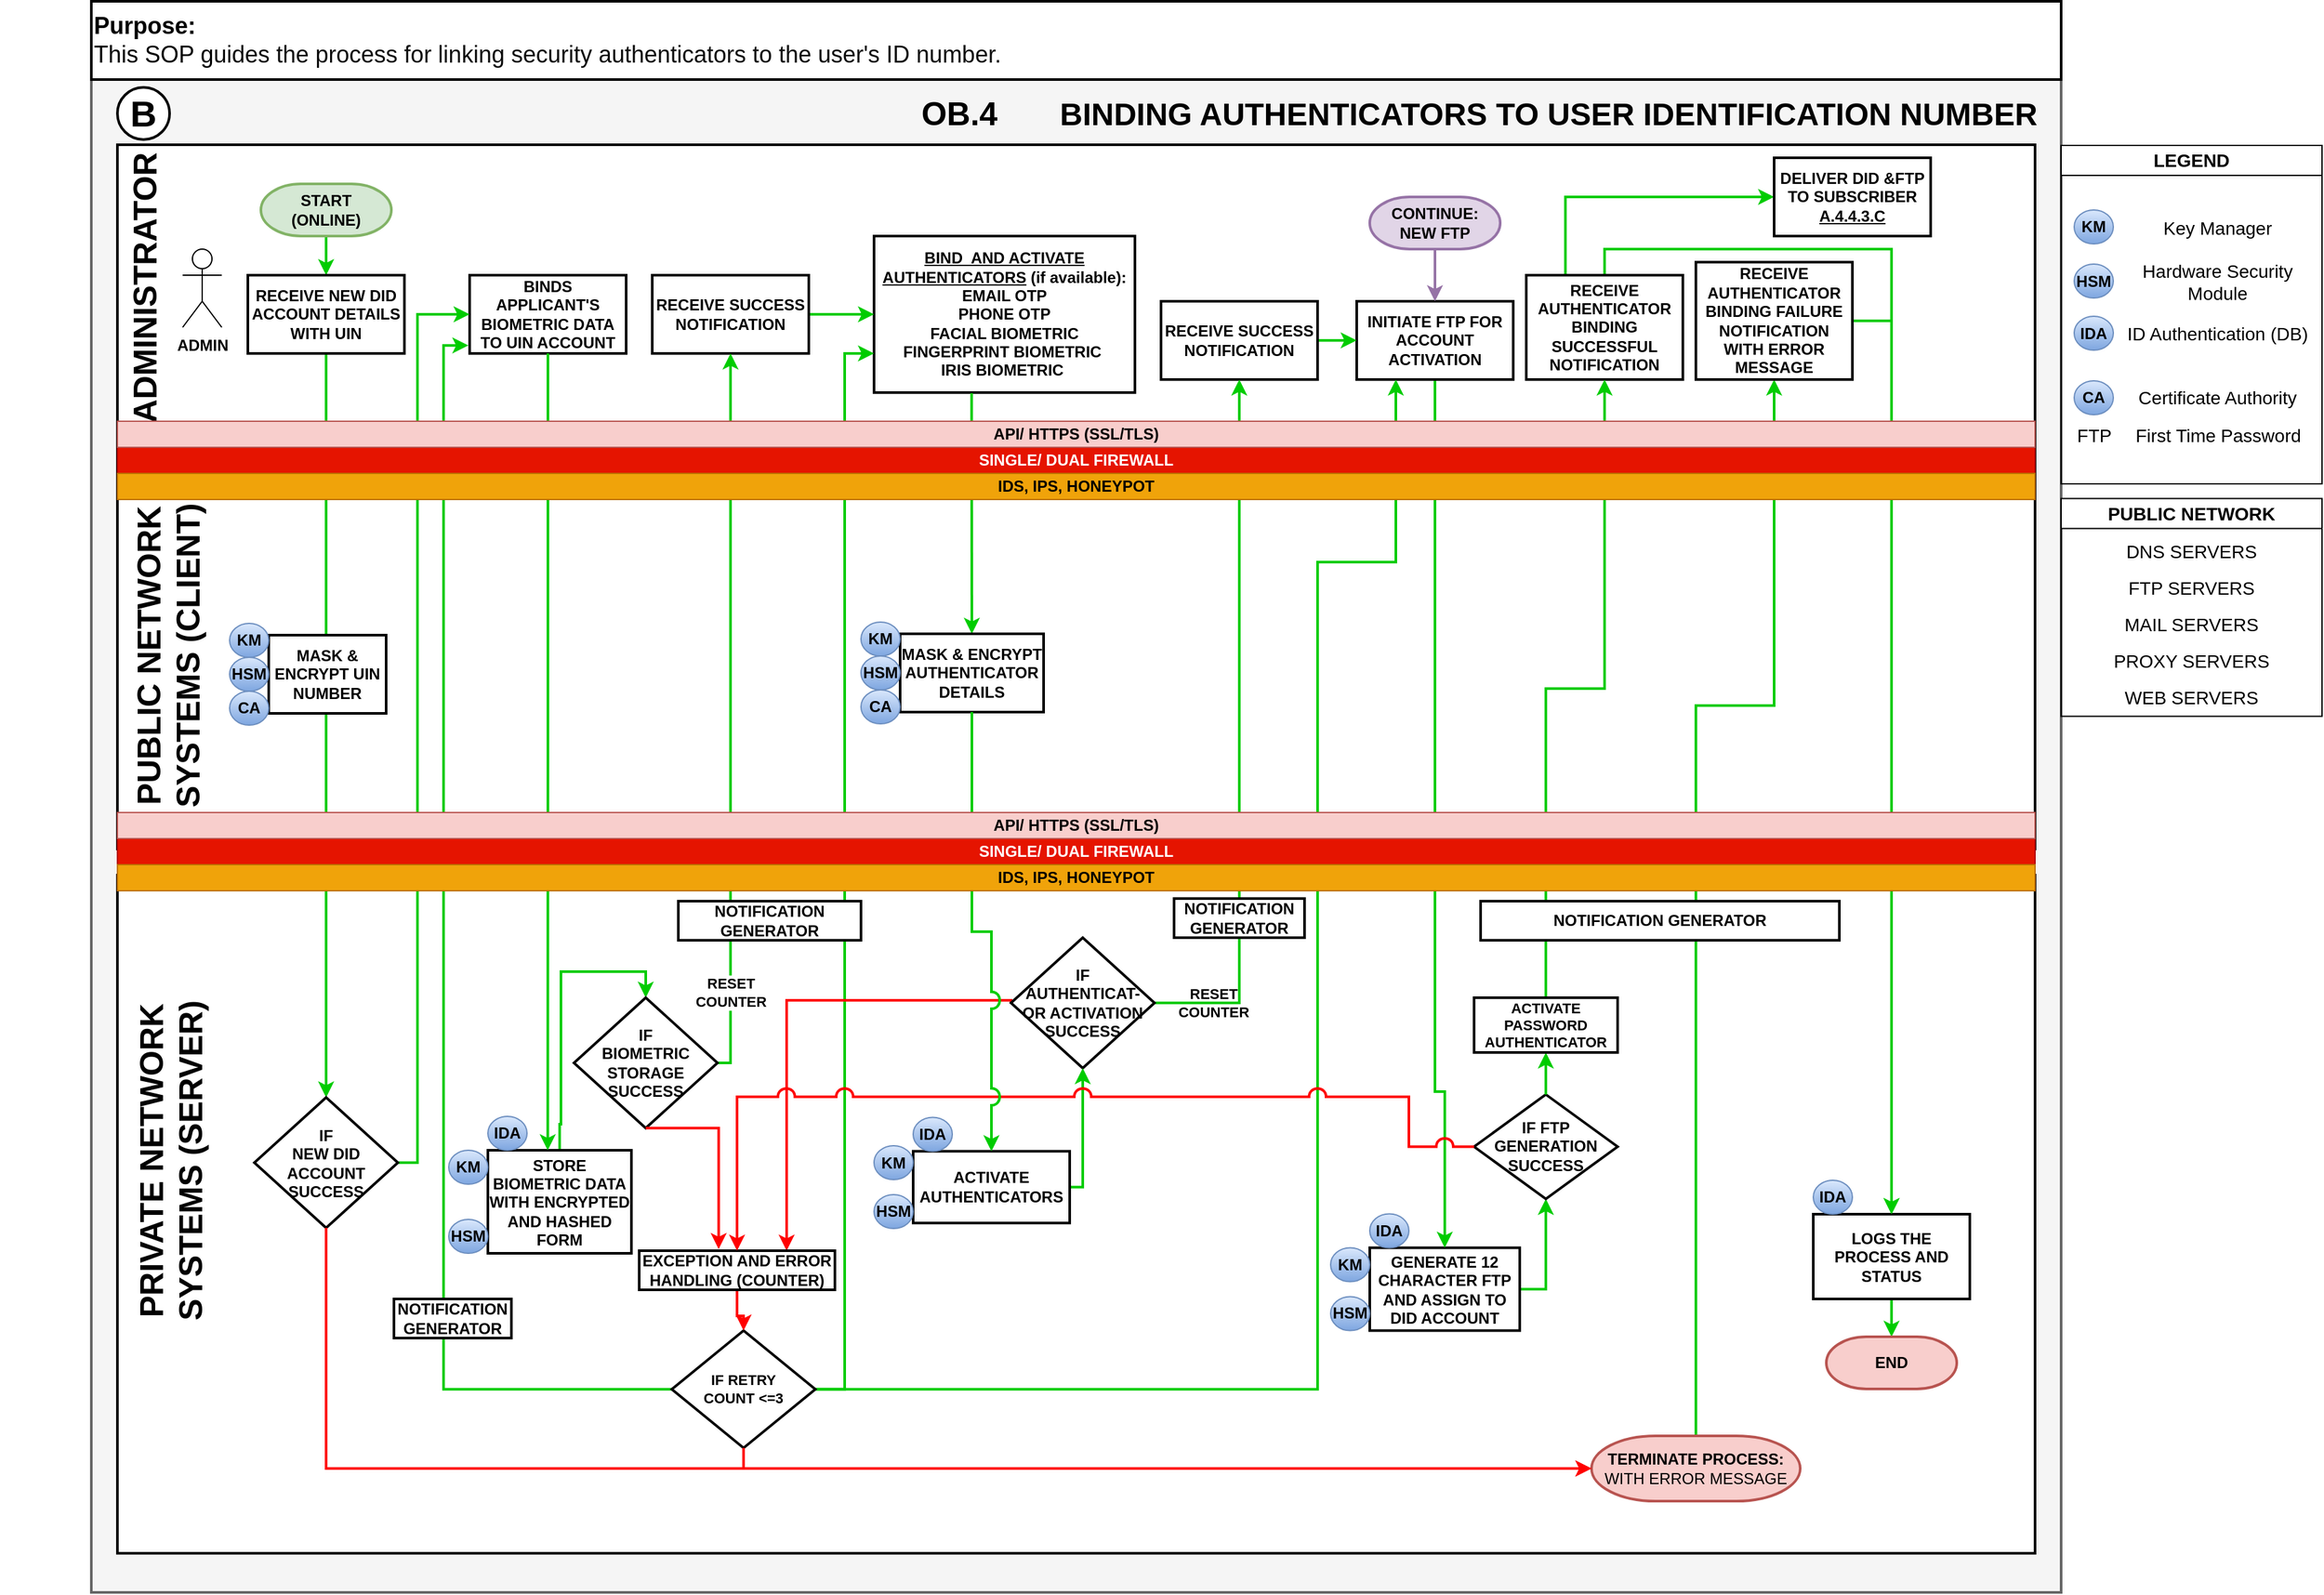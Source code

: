 <mxfile version="20.7.4" type="device"><diagram id="yGO84AHXiMmJU-n3DTE5" name="Page-1"><mxGraphModel dx="2908" dy="743" grid="1" gridSize="10" guides="1" tooltips="1" connect="1" arrows="1" fold="1" page="1" pageScale="1" pageWidth="1920" pageHeight="1200" math="0" shadow="0"><root><mxCell id="0"/><mxCell id="1" parent="0"/><mxCell id="Kf_YRrDilV6ttc-d_YSE-41" value="" style="rounded=0;whiteSpace=wrap;html=1;fontSize=25;fillColor=#f5f5f5;fontColor=#333333;strokeColor=#666666;direction=east;strokeWidth=2;fontStyle=1" parent="1" vertex="1"><mxGeometry x="-20" y="200" width="1510" height="1160" as="geometry"/></mxCell><mxCell id="xoDKw12d2GY5_LusbBHc-96" value="" style="rounded=0;whiteSpace=wrap;html=1;strokeWidth=2;" parent="1" vertex="1"><mxGeometry y="810" width="1470" height="520" as="geometry"/></mxCell><mxCell id="Swg_YJYFdBgF-qHtunFX-1" value="" style="rounded=0;whiteSpace=wrap;html=1;strokeWidth=2;" parent="1" vertex="1"><mxGeometry y="490" width="1470" height="300" as="geometry"/></mxCell><mxCell id="Kf_YRrDilV6ttc-d_YSE-37" value="" style="rounded=0;whiteSpace=wrap;html=1;strokeWidth=2;" parent="1" vertex="1"><mxGeometry y="250" width="1470" height="240" as="geometry"/></mxCell><mxCell id="Kf_YRrDilV6ttc-d_YSE-16" style="edgeStyle=orthogonalEdgeStyle;rounded=0;orthogonalLoop=1;jettySize=auto;html=1;exitX=0.5;exitY=1;exitDx=0;exitDy=0;strokeColor=#00CC00;strokeWidth=2;" parent="1" edge="1"><mxGeometry relative="1" as="geometry"><mxPoint x="550" y="320" as="sourcePoint"/></mxGeometry></mxCell><mxCell id="Kf_YRrDilV6ttc-d_YSE-4" value="&lt;u&gt;BIND&amp;nbsp; AND ACTIVATE AUTHENTICATORS&lt;/u&gt; (if available):&lt;br&gt;EMAIL OTP&lt;br&gt;PHONE OTP &lt;br&gt;FACIAL BIOMETRIC&lt;br&gt;FINGERPRINT BIOMETRIC&amp;nbsp;&lt;br&gt;IRIS BIOMETRIC&amp;nbsp;" style="rounded=0;whiteSpace=wrap;html=1;strokeWidth=2;fontStyle=1;" parent="1" vertex="1"><mxGeometry x="580" y="320" width="200" height="120" as="geometry"/></mxCell><mxCell id="2r5gDhqxMOKeZQpRikeO-4" style="edgeStyle=orthogonalEdgeStyle;rounded=0;orthogonalLoop=1;jettySize=auto;html=1;exitX=0.5;exitY=0;exitDx=0;exitDy=0;entryX=0.5;entryY=0;entryDx=0;entryDy=0;strokeColor=#00CC00;fillColor=default;fontStyle=1;strokeWidth=2;startArrow=none;startFill=0;" parent="1" source="Kf_YRrDilV6ttc-d_YSE-6" target="xoDKw12d2GY5_LusbBHc-117" edge="1"><mxGeometry relative="1" as="geometry"><Array as="points"><mxPoint x="339" y="1001"/><mxPoint x="340" y="884"/><mxPoint x="405" y="884"/></Array></mxGeometry></mxCell><mxCell id="Kf_YRrDilV6ttc-d_YSE-6" value="STORE BIOMETRIC DATA WITH ENCRYPTED AND HASHED FORM" style="rounded=0;whiteSpace=wrap;html=1;strokeWidth=2;fontStyle=1;shape=label;boundedLbl=1;backgroundOutline=1;size=15;" parent="1" vertex="1"><mxGeometry x="284" y="1021" width="110" height="79" as="geometry"/></mxCell><mxCell id="xoDKw12d2GY5_LusbBHc-179" style="edgeStyle=orthogonalEdgeStyle;rounded=0;orthogonalLoop=1;jettySize=auto;html=1;exitX=1;exitY=0.5;exitDx=0;exitDy=0;entryX=0.5;entryY=1;entryDx=0;entryDy=0;strokeColor=#00CC00;strokeWidth=2;fillColor=default;fontStyle=1;" parent="1" source="Kf_YRrDilV6ttc-d_YSE-9" target="xoDKw12d2GY5_LusbBHc-178" edge="1"><mxGeometry relative="1" as="geometry"/></mxCell><mxCell id="Kf_YRrDilV6ttc-d_YSE-9" value="GENERATE 12 CHARACTER FTP AND ASSIGN TO DID ACCOUNT" style="rounded=0;whiteSpace=wrap;html=1;strokeWidth=2;fontStyle=1;shape=label;boundedLbl=1;backgroundOutline=1;size=15;" parent="1" vertex="1"><mxGeometry x="960" y="1095.75" width="115" height="63.5" as="geometry"/></mxCell><mxCell id="Kf_YRrDilV6ttc-d_YSE-28" style="edgeStyle=orthogonalEdgeStyle;rounded=0;orthogonalLoop=1;jettySize=auto;html=1;exitX=0.5;exitY=1;exitDx=0;exitDy=0;entryX=0.5;entryY=0;entryDx=0;entryDy=0;strokeColor=#00CC00;strokeWidth=2;fontSize=11;fillColor=default;fontStyle=1;" parent="1" source="Kf_YRrDilV6ttc-d_YSE-11" target="Kf_YRrDilV6ttc-d_YSE-9" edge="1"><mxGeometry relative="1" as="geometry"><Array as="points"><mxPoint x="1010" y="976"/><mxPoint x="1017" y="976"/></Array></mxGeometry></mxCell><mxCell id="Kf_YRrDilV6ttc-d_YSE-11" value="INITIATE FTP FOR ACCOUNT ACTIVATION" style="rounded=0;whiteSpace=wrap;html=1;strokeWidth=2;fontStyle=1;" parent="1" vertex="1"><mxGeometry x="950" y="370" width="120" height="60" as="geometry"/></mxCell><mxCell id="Kf_YRrDilV6ttc-d_YSE-13" value="BINDS APPLICANT'S BIOMETRIC DATA TO UIN ACCOUNT" style="rounded=0;whiteSpace=wrap;html=1;strokeWidth=2;fontStyle=1;" parent="1" vertex="1"><mxGeometry x="270" y="350" width="120" height="60" as="geometry"/></mxCell><mxCell id="Kf_YRrDilV6ttc-d_YSE-17" style="edgeStyle=orthogonalEdgeStyle;rounded=0;orthogonalLoop=1;jettySize=auto;html=1;exitX=1;exitY=0.5;exitDx=0;exitDy=0;entryX=0;entryY=0.5;entryDx=0;entryDy=0;strokeColor=#00CC00;strokeWidth=2;" parent="1" edge="1"><mxGeometry relative="1" as="geometry"><mxPoint x="630" y="565" as="sourcePoint"/></mxGeometry></mxCell><mxCell id="Kf_YRrDilV6ttc-d_YSE-20" style="edgeStyle=orthogonalEdgeStyle;rounded=0;orthogonalLoop=1;jettySize=auto;html=1;exitX=1;exitY=0.5;exitDx=0;exitDy=0;strokeColor=#00CC00;strokeWidth=2;fontSize=11;fillColor=default;fontStyle=1;" parent="1" source="Kf_YRrDilV6ttc-d_YSE-19" target="Kf_YRrDilV6ttc-d_YSE-4" edge="1"><mxGeometry relative="1" as="geometry"/></mxCell><mxCell id="Kf_YRrDilV6ttc-d_YSE-19" value="RECEIVE SUCCESS NOTIFICATION" style="rounded=0;whiteSpace=wrap;html=1;strokeWidth=2;fontStyle=1;" parent="1" vertex="1"><mxGeometry x="410" y="350" width="120" height="60" as="geometry"/></mxCell><mxCell id="xoDKw12d2GY5_LusbBHc-154" style="edgeStyle=orthogonalEdgeStyle;rounded=0;orthogonalLoop=1;jettySize=auto;html=1;exitX=1;exitY=0.5;exitDx=0;exitDy=0;entryX=0;entryY=0.5;entryDx=0;entryDy=0;strokeColor=#00CC00;fillColor=default;fontStyle=1;strokeWidth=2;" parent="1" source="Kf_YRrDilV6ttc-d_YSE-22" target="Kf_YRrDilV6ttc-d_YSE-11" edge="1"><mxGeometry relative="1" as="geometry"/></mxCell><mxCell id="Kf_YRrDilV6ttc-d_YSE-22" value="RECEIVE SUCCESS NOTIFICATION" style="rounded=0;whiteSpace=wrap;html=1;strokeWidth=2;fontStyle=1;" parent="1" vertex="1"><mxGeometry x="800" y="370" width="120" height="60" as="geometry"/></mxCell><mxCell id="xoDKw12d2GY5_LusbBHc-188" style="edgeStyle=orthogonalEdgeStyle;rounded=0;orthogonalLoop=1;jettySize=auto;html=1;exitX=0.5;exitY=0;exitDx=0;exitDy=0;strokeColor=#00CC00;fillColor=default;fontStyle=1;strokeWidth=2;" parent="1" source="Kf_YRrDilV6ttc-d_YSE-26" target="xoDKw12d2GY5_LusbBHc-98" edge="1"><mxGeometry relative="1" as="geometry"/></mxCell><mxCell id="vaJnDw_TiDRhkqowAnlh-2" style="edgeStyle=orthogonalEdgeStyle;rounded=0;orthogonalLoop=1;jettySize=auto;html=1;exitX=0.25;exitY=0;exitDx=0;exitDy=0;entryX=0;entryY=0.5;entryDx=0;entryDy=0;strokeColor=#00CC00;fillColor=default;fontStyle=1;strokeWidth=2;" parent="1" source="Kf_YRrDilV6ttc-d_YSE-26" target="vaJnDw_TiDRhkqowAnlh-1" edge="1"><mxGeometry relative="1" as="geometry"/></mxCell><mxCell id="Kf_YRrDilV6ttc-d_YSE-26" value="RECEIVE AUTHENTICATOR BINDING SUCCESSFUL NOTIFICATION" style="rounded=0;whiteSpace=wrap;html=1;strokeWidth=2;fontStyle=1;" parent="1" vertex="1"><mxGeometry x="1080" y="350" width="120" height="80" as="geometry"/></mxCell><mxCell id="Kf_YRrDilV6ttc-d_YSE-32" value="&lt;font style=&quot;font-size: 24px;&quot;&gt;BINDING AUTHENTICATORS TO USER IDENTIFICATION NUMBER&amp;nbsp;&lt;/font&gt;" style="text;html=1;align=center;verticalAlign=middle;resizable=0;points=[];autosize=1;strokeColor=none;fillColor=none;strokeWidth=2;fontSize=29;fontStyle=1" parent="1" vertex="1"><mxGeometry x="710" y="200" width="780" height="50" as="geometry"/></mxCell><mxCell id="Kf_YRrDilV6ttc-d_YSE-33" value="ADMINISTRATOR" style="text;html=1;align=center;verticalAlign=middle;resizable=0;points=[];autosize=1;strokeColor=none;fillColor=none;fontSize=25;fontStyle=1;strokeWidth=2;horizontal=0;" parent="1" vertex="1"><mxGeometry x="-90" y="340" width="220" height="40" as="geometry"/></mxCell><mxCell id="Kf_YRrDilV6ttc-d_YSE-39" value="OB.4" style="text;html=1;align=center;verticalAlign=middle;resizable=0;points=[];autosize=1;strokeColor=none;fillColor=none;strokeWidth=2;fontSize=25;fontStyle=1" parent="1" vertex="1"><mxGeometry x="605" y="205" width="80" height="40" as="geometry"/></mxCell><mxCell id="Kf_YRrDilV6ttc-d_YSE-43" value="B" style="ellipse;whiteSpace=wrap;html=1;aspect=fixed;fontSize=28;fontColor=default;strokeWidth=2;fontStyle=1" parent="1" vertex="1"><mxGeometry y="206" width="40" height="40" as="geometry"/></mxCell><mxCell id="Swg_YJYFdBgF-qHtunFX-5" style="edgeStyle=orthogonalEdgeStyle;rounded=0;orthogonalLoop=1;jettySize=auto;html=1;exitX=0.5;exitY=1;exitDx=0;exitDy=0;exitPerimeter=0;entryX=0.5;entryY=0;entryDx=0;entryDy=0;strokeColor=#00CC00;fillColor=default;fontStyle=1;strokeWidth=2;" parent="1" source="Swg_YJYFdBgF-qHtunFX-3" target="Swg_YJYFdBgF-qHtunFX-4" edge="1"><mxGeometry relative="1" as="geometry"/></mxCell><mxCell id="Swg_YJYFdBgF-qHtunFX-3" value="&lt;b&gt;START&lt;br&gt;(ONLINE)&lt;br&gt;&lt;/b&gt;" style="strokeWidth=2;html=1;shape=mxgraph.flowchart.terminator;whiteSpace=wrap;fillColor=#d5e8d4;strokeColor=#82b366;" parent="1" vertex="1"><mxGeometry x="110" y="280" width="100" height="40" as="geometry"/></mxCell><mxCell id="xoDKw12d2GY5_LusbBHc-102" style="edgeStyle=orthogonalEdgeStyle;rounded=0;orthogonalLoop=1;jettySize=auto;html=1;exitX=0.5;exitY=1;exitDx=0;exitDy=0;strokeColor=#00CC00;fillColor=default;fontStyle=1;strokeWidth=2;" parent="1" source="Swg_YJYFdBgF-qHtunFX-4" target="xoDKw12d2GY5_LusbBHc-101" edge="1"><mxGeometry relative="1" as="geometry"/></mxCell><mxCell id="Swg_YJYFdBgF-qHtunFX-4" value="RECEIVE NEW DID ACCOUNT DETAILS WITH UIN" style="rounded=0;whiteSpace=wrap;html=1;fontStyle=1;strokeWidth=2;" parent="1" vertex="1"><mxGeometry x="100" y="350" width="120" height="60" as="geometry"/></mxCell><mxCell id="xoDKw12d2GY5_LusbBHc-37" value="ADMIN" style="shape=umlActor;verticalLabelPosition=bottom;verticalAlign=top;html=1;outlineConnect=0;fontStyle=1" parent="1" vertex="1"><mxGeometry x="50" y="330" width="30" height="60" as="geometry"/></mxCell><mxCell id="xoDKw12d2GY5_LusbBHc-24" value="PUBLIC NETWORK&lt;br style=&quot;border-color: var(--border-color);&quot;&gt;SYSTEMS (CLIENT)" style="text;html=1;align=center;verticalAlign=middle;resizable=0;points=[];autosize=1;strokeColor=none;fillColor=none;fontStyle=1;fontSize=25;strokeWidth=2;horizontal=0;" parent="1" vertex="1"><mxGeometry x="2.5" y="547.5" width="70" height="190" as="geometry"/></mxCell><mxCell id="xoDKw12d2GY5_LusbBHc-25" value="PRIVATE NETWORK&lt;br&gt;SYSTEMS (SERVER)" style="text;html=1;align=center;verticalAlign=middle;resizable=0;points=[];autosize=1;strokeColor=none;fillColor=none;fontStyle=1;fontSize=25;strokeWidth=2;horizontal=0;" parent="1" vertex="1"><mxGeometry y="899.25" width="80" height="260" as="geometry"/></mxCell><mxCell id="xoDKw12d2GY5_LusbBHc-97" value="" style="edgeStyle=orthogonalEdgeStyle;rounded=0;orthogonalLoop=1;jettySize=auto;html=1;strokeColor=#00CC00;fontStyle=1;strokeWidth=2;" parent="1" source="xoDKw12d2GY5_LusbBHc-98" target="xoDKw12d2GY5_LusbBHc-99" edge="1"><mxGeometry relative="1" as="geometry"/></mxCell><mxCell id="xoDKw12d2GY5_LusbBHc-98" value="LOGS THE PROCESS AND STATUS" style="rounded=0;whiteSpace=wrap;html=1;fontStyle=1;strokeWidth=2;shape=label;boundedLbl=1;backgroundOutline=1;size=15;" parent="1" vertex="1"><mxGeometry x="1300" y="1070" width="120" height="65" as="geometry"/></mxCell><mxCell id="xoDKw12d2GY5_LusbBHc-99" value="&lt;b&gt;END&lt;/b&gt;" style="strokeWidth=2;html=1;shape=mxgraph.flowchart.terminator;whiteSpace=wrap;fillColor=#f8cecc;strokeColor=#b85450;" parent="1" vertex="1"><mxGeometry x="1310" y="1164" width="100" height="40" as="geometry"/></mxCell><mxCell id="xoDKw12d2GY5_LusbBHc-100" value="IDA" style="ellipse;whiteSpace=wrap;html=1;fillColor=#dae8fc;strokeColor=#6c8ebf;gradientColor=#7ea6e0;fontStyle=1" parent="1" vertex="1"><mxGeometry x="1300" y="1044" width="30" height="26" as="geometry"/></mxCell><mxCell id="xoDKw12d2GY5_LusbBHc-115" style="edgeStyle=orthogonalEdgeStyle;rounded=0;orthogonalLoop=1;jettySize=auto;html=1;exitX=1;exitY=0.5;exitDx=0;exitDy=0;entryX=0;entryY=0.5;entryDx=0;entryDy=0;fontSize=11;verticalAlign=middle;strokeColor=#00CC00;fillColor=default;fontStyle=1;strokeWidth=2;" parent="1" source="xoDKw12d2GY5_LusbBHc-101" target="Kf_YRrDilV6ttc-d_YSE-13" edge="1"><mxGeometry relative="1" as="geometry"><Array as="points"><mxPoint x="230" y="1031"/><mxPoint x="230" y="380"/></Array></mxGeometry></mxCell><mxCell id="xoDKw12d2GY5_LusbBHc-101" value="IF &lt;br&gt;NEW DID ACCOUNT SUCCESS" style="rounded=0;whiteSpace=wrap;html=1;fontStyle=1;strokeWidth=2;shape=rhombus;perimeter=rhombusPerimeter;" parent="1" vertex="1"><mxGeometry x="105" y="980.5" width="110" height="100" as="geometry"/></mxCell><mxCell id="xoDKw12d2GY5_LusbBHc-186" style="edgeStyle=orthogonalEdgeStyle;rounded=0;orthogonalLoop=1;jettySize=auto;html=1;exitX=0.5;exitY=0;exitDx=0;exitDy=0;exitPerimeter=0;strokeColor=#00CC00;fillColor=default;fontStyle=1;strokeWidth=2;" parent="1" source="xoDKw12d2GY5_LusbBHc-103" target="xoDKw12d2GY5_LusbBHc-185" edge="1"><mxGeometry relative="1" as="geometry"><Array as="points"><mxPoint x="1210" y="680"/><mxPoint x="1270" y="680"/></Array></mxGeometry></mxCell><mxCell id="xoDKw12d2GY5_LusbBHc-103" value="&lt;span style=&quot;border-color: var(--border-color);&quot;&gt;&lt;b&gt;TERMINATE PROCESS:&lt;/b&gt;&lt;br&gt;WITH ERROR MESSAGE&lt;br&gt;&lt;/span&gt;" style="strokeWidth=2;html=1;shape=mxgraph.flowchart.terminator;whiteSpace=wrap;fillColor=#f8cecc;strokeColor=#b85450;" parent="1" vertex="1"><mxGeometry x="1130" y="1240" width="160" height="50" as="geometry"/></mxCell><mxCell id="xoDKw12d2GY5_LusbBHc-104" style="edgeStyle=orthogonalEdgeStyle;rounded=0;orthogonalLoop=1;jettySize=auto;html=1;exitX=0.5;exitY=1;exitDx=0;exitDy=0;entryX=0;entryY=0.5;entryDx=0;entryDy=0;entryPerimeter=0;strokeColor=#FF0000;fillColor=default;fontStyle=1;strokeWidth=2;fontSize=13;verticalAlign=bottom;" parent="1" source="xoDKw12d2GY5_LusbBHc-101" target="xoDKw12d2GY5_LusbBHc-103" edge="1"><mxGeometry relative="1" as="geometry"/></mxCell><mxCell id="xoDKw12d2GY5_LusbBHc-116" value="" style="edgeStyle=orthogonalEdgeStyle;rounded=0;orthogonalLoop=1;jettySize=auto;html=1;exitX=0.5;exitY=1;exitDx=0;exitDy=0;entryX=0.417;entryY=0;entryDx=0;entryDy=0;strokeColor=#00CC00;fillColor=default;fontStyle=1;strokeWidth=2;startArrow=none;startFill=0;entryPerimeter=0;" parent="1" source="Kf_YRrDilV6ttc-d_YSE-13" target="Kf_YRrDilV6ttc-d_YSE-6" edge="1"><mxGeometry x="0.735" relative="1" as="geometry"><mxPoint as="offset"/></mxGeometry></mxCell><mxCell id="xoDKw12d2GY5_LusbBHc-119" value="RESET&lt;br&gt;COUNTER" style="edgeStyle=orthogonalEdgeStyle;rounded=0;orthogonalLoop=1;jettySize=auto;html=1;exitX=1;exitY=0.5;exitDx=0;exitDy=0;entryX=0.5;entryY=1;entryDx=0;entryDy=0;strokeColor=#00CC00;fillColor=default;fontStyle=1;strokeWidth=2;" parent="1" source="xoDKw12d2GY5_LusbBHc-117" target="Kf_YRrDilV6ttc-d_YSE-19" edge="1"><mxGeometry x="-0.769" relative="1" as="geometry"><Array as="points"><mxPoint x="470" y="954"/></Array><mxPoint as="offset"/></mxGeometry></mxCell><mxCell id="xoDKw12d2GY5_LusbBHc-117" value="IF&lt;br&gt;BIOMETRIC STORAGE SUCCESS" style="rounded=0;whiteSpace=wrap;html=1;fontStyle=1;strokeWidth=2;shape=rhombus;perimeter=rhombusPerimeter;" parent="1" vertex="1"><mxGeometry x="350" y="904" width="110" height="100" as="geometry"/></mxCell><mxCell id="xoDKw12d2GY5_LusbBHc-121" style="edgeStyle=orthogonalEdgeStyle;rounded=0;orthogonalLoop=1;jettySize=auto;html=1;exitX=0.5;exitY=1;exitDx=0;exitDy=0;fontSize=13;verticalAlign=bottom;strokeColor=#FF0000;strokeWidth=2;fontStyle=1;entryX=0.406;entryY=-0.042;entryDx=0;entryDy=0;entryPerimeter=0;" parent="1" source="xoDKw12d2GY5_LusbBHc-117" target="xoDKw12d2GY5_LusbBHc-123" edge="1"><mxGeometry relative="1" as="geometry"><mxPoint x="480" y="1080.75" as="sourcePoint"/><Array as="points"><mxPoint x="461" y="1004"/></Array></mxGeometry></mxCell><mxCell id="xoDKw12d2GY5_LusbBHc-124" style="edgeStyle=orthogonalEdgeStyle;rounded=0;orthogonalLoop=1;jettySize=auto;html=1;exitX=0;exitY=0.5;exitDx=0;exitDy=0;entryX=-0.008;entryY=0.898;entryDx=0;entryDy=0;strokeColor=#00CC00;fillColor=default;fontStyle=1;strokeWidth=2;entryPerimeter=0;" parent="1" source="xoDKw12d2GY5_LusbBHc-122" target="Kf_YRrDilV6ttc-d_YSE-13" edge="1"><mxGeometry relative="1" as="geometry"/></mxCell><mxCell id="xoDKw12d2GY5_LusbBHc-134" style="edgeStyle=orthogonalEdgeStyle;rounded=0;orthogonalLoop=1;jettySize=auto;html=1;exitX=1;exitY=0.5;exitDx=0;exitDy=0;entryX=0;entryY=0.75;entryDx=0;entryDy=0;strokeColor=#00CC00;fillColor=default;fontStyle=1;strokeWidth=2;" parent="1" source="xoDKw12d2GY5_LusbBHc-122" target="Kf_YRrDilV6ttc-d_YSE-4" edge="1"><mxGeometry relative="1" as="geometry"/></mxCell><mxCell id="xoDKw12d2GY5_LusbBHc-183" style="edgeStyle=orthogonalEdgeStyle;rounded=0;orthogonalLoop=1;jettySize=auto;html=1;exitX=1;exitY=0.5;exitDx=0;exitDy=0;entryX=0.25;entryY=1;entryDx=0;entryDy=0;strokeColor=#00CC00;fillColor=default;fontStyle=1;strokeWidth=2;" parent="1" source="xoDKw12d2GY5_LusbBHc-122" target="Kf_YRrDilV6ttc-d_YSE-11" edge="1"><mxGeometry relative="1" as="geometry"><Array as="points"><mxPoint x="920" y="1204"/><mxPoint x="920" y="570"/><mxPoint x="980" y="570"/></Array></mxGeometry></mxCell><mxCell id="xoDKw12d2GY5_LusbBHc-122" value="IF RETRY &lt;br&gt;COUNT &amp;lt;=3" style="rhombus;whiteSpace=wrap;html=1;fontStyle=1;strokeWidth=2;fontSize=11;" parent="1" vertex="1"><mxGeometry x="425" y="1159.25" width="110" height="90" as="geometry"/></mxCell><mxCell id="xoDKw12d2GY5_LusbBHc-125" style="edgeStyle=orthogonalEdgeStyle;rounded=0;orthogonalLoop=1;jettySize=auto;html=1;exitX=0.5;exitY=1;exitDx=0;exitDy=0;entryX=0;entryY=0.5;entryDx=0;entryDy=0;entryPerimeter=0;strokeColor=#FF0000;fillColor=default;fontStyle=1;strokeWidth=2;fontSize=13;verticalAlign=bottom;" parent="1" source="xoDKw12d2GY5_LusbBHc-122" target="xoDKw12d2GY5_LusbBHc-103" edge="1"><mxGeometry relative="1" as="geometry"><Array as="points"><mxPoint x="480" y="1265"/></Array></mxGeometry></mxCell><mxCell id="xoDKw12d2GY5_LusbBHc-131" value="RESET &lt;br&gt;COUNTER" style="edgeStyle=orthogonalEdgeStyle;rounded=0;orthogonalLoop=1;jettySize=auto;html=1;exitX=1;exitY=0.5;exitDx=0;exitDy=0;entryX=0.5;entryY=1;entryDx=0;entryDy=0;strokeColor=#00CC00;fillColor=default;fontStyle=1;strokeWidth=2;labelBackgroundColor=none;" parent="1" source="xoDKw12d2GY5_LusbBHc-128" target="Kf_YRrDilV6ttc-d_YSE-22" edge="1"><mxGeometry x="-0.837" relative="1" as="geometry"><mxPoint as="offset"/></mxGeometry></mxCell><mxCell id="xoDKw12d2GY5_LusbBHc-133" style="edgeStyle=orthogonalEdgeStyle;rounded=0;orthogonalLoop=1;jettySize=auto;html=1;exitX=0;exitY=0.5;exitDx=0;exitDy=0;fontSize=13;verticalAlign=bottom;strokeColor=#FF0000;strokeWidth=2;fontStyle=1;entryX=0.75;entryY=0;entryDx=0;entryDy=0;" parent="1" source="xoDKw12d2GY5_LusbBHc-128" target="xoDKw12d2GY5_LusbBHc-123" edge="1"><mxGeometry relative="1" as="geometry"><Array as="points"><mxPoint x="685" y="906"/><mxPoint x="513" y="906"/><mxPoint x="513" y="1098"/></Array></mxGeometry></mxCell><mxCell id="xoDKw12d2GY5_LusbBHc-128" value="IF&lt;br&gt;AUTHENTICAT-&lt;br&gt;OR ACTIVATION SUCCESS" style="rounded=0;whiteSpace=wrap;html=1;fontStyle=1;strokeWidth=2;shape=rhombus;perimeter=rhombusPerimeter;" parent="1" vertex="1"><mxGeometry x="685" y="858" width="110" height="100" as="geometry"/></mxCell><mxCell id="xoDKw12d2GY5_LusbBHc-129" value="NOTIFICATION GENERATOR" style="rounded=0;whiteSpace=wrap;html=1;strokeWidth=2;fontStyle=1;" parent="1" vertex="1"><mxGeometry x="810" y="828" width="100" height="30" as="geometry"/></mxCell><mxCell id="xoDKw12d2GY5_LusbBHc-135" value="NOTIFICATION GENERATOR" style="rounded=0;whiteSpace=wrap;html=1;strokeWidth=2;fontStyle=1;" parent="1" vertex="1"><mxGeometry x="212" y="1135" width="90" height="30" as="geometry"/></mxCell><mxCell id="xoDKw12d2GY5_LusbBHc-136" value="IDA" style="ellipse;whiteSpace=wrap;html=1;fillColor=#dae8fc;strokeColor=#6c8ebf;gradientColor=#7ea6e0;fontStyle=1" parent="1" vertex="1"><mxGeometry x="284" y="995" width="30" height="26" as="geometry"/></mxCell><mxCell id="xoDKw12d2GY5_LusbBHc-137" value="KM" style="ellipse;whiteSpace=wrap;html=1;fillColor=#dae8fc;strokeColor=#6c8ebf;gradientColor=#7ea6e0;fontStyle=1" parent="1" vertex="1"><mxGeometry x="254" y="1021" width="30" height="26" as="geometry"/></mxCell><mxCell id="xoDKw12d2GY5_LusbBHc-138" value="HSM" style="ellipse;whiteSpace=wrap;html=1;fillColor=#dae8fc;strokeColor=#6c8ebf;gradientColor=#7ea6e0;fontStyle=1" parent="1" vertex="1"><mxGeometry x="254" y="1074" width="30" height="26" as="geometry"/></mxCell><mxCell id="xoDKw12d2GY5_LusbBHc-150" value="MASK &amp;amp; ENCRYPT UIN NUMBER" style="rounded=0;whiteSpace=wrap;html=1;fontStyle=1;strokeWidth=2;" parent="1" vertex="1"><mxGeometry x="116" y="626" width="90" height="60" as="geometry"/></mxCell><mxCell id="xoDKw12d2GY5_LusbBHc-151" value="CA" style="ellipse;whiteSpace=wrap;html=1;fillColor=#dae8fc;strokeColor=#6c8ebf;gradientColor=#7ea6e0;fontStyle=1" parent="1" vertex="1"><mxGeometry x="86" y="669" width="30" height="26" as="geometry"/></mxCell><mxCell id="xoDKw12d2GY5_LusbBHc-152" value="HSM" style="ellipse;whiteSpace=wrap;html=1;fillColor=#dae8fc;strokeColor=#6c8ebf;gradientColor=#7ea6e0;fontStyle=1" parent="1" vertex="1"><mxGeometry x="86" y="643" width="30" height="26" as="geometry"/></mxCell><mxCell id="xoDKw12d2GY5_LusbBHc-153" value="KM" style="ellipse;whiteSpace=wrap;html=1;fillColor=#dae8fc;strokeColor=#6c8ebf;gradientColor=#7ea6e0;fontStyle=1" parent="1" vertex="1"><mxGeometry x="86" y="617" width="30" height="26" as="geometry"/></mxCell><mxCell id="xoDKw12d2GY5_LusbBHc-155" value="&lt;font style=&quot;font-size: 14px;&quot;&gt;PUBLIC NETWORK&lt;/font&gt;" style="swimlane;whiteSpace=wrap;html=1;" parent="1" vertex="1"><mxGeometry x="1490" y="521.25" width="200" height="167" as="geometry"/></mxCell><mxCell id="xoDKw12d2GY5_LusbBHc-156" value="DNS SERVERS" style="text;html=1;strokeColor=none;fillColor=none;align=center;verticalAlign=middle;whiteSpace=wrap;rounded=0;fontSize=14;" parent="xoDKw12d2GY5_LusbBHc-155" vertex="1"><mxGeometry y="27" width="200" height="28" as="geometry"/></mxCell><mxCell id="xoDKw12d2GY5_LusbBHc-157" value="FTP SERVERS" style="text;html=1;strokeColor=none;fillColor=none;align=center;verticalAlign=middle;whiteSpace=wrap;rounded=0;fontSize=14;" parent="xoDKw12d2GY5_LusbBHc-155" vertex="1"><mxGeometry y="55" width="200" height="28" as="geometry"/></mxCell><mxCell id="xoDKw12d2GY5_LusbBHc-158" value="MAIL SERVERS" style="text;html=1;strokeColor=none;fillColor=none;align=center;verticalAlign=middle;whiteSpace=wrap;rounded=0;fontSize=14;" parent="xoDKw12d2GY5_LusbBHc-155" vertex="1"><mxGeometry y="83" width="200" height="28" as="geometry"/></mxCell><mxCell id="xoDKw12d2GY5_LusbBHc-159" value="PROXY SERVERS" style="text;html=1;strokeColor=none;fillColor=none;align=center;verticalAlign=middle;whiteSpace=wrap;rounded=0;fontSize=14;" parent="xoDKw12d2GY5_LusbBHc-155" vertex="1"><mxGeometry y="111" width="200" height="28" as="geometry"/></mxCell><mxCell id="xoDKw12d2GY5_LusbBHc-160" value="WEB SERVERS" style="text;html=1;strokeColor=none;fillColor=none;align=center;verticalAlign=middle;whiteSpace=wrap;rounded=0;fontSize=14;" parent="xoDKw12d2GY5_LusbBHc-155" vertex="1"><mxGeometry y="139" width="200" height="28" as="geometry"/></mxCell><mxCell id="xoDKw12d2GY5_LusbBHc-161" value="&lt;font style=&quot;font-size: 14px;&quot;&gt;LEGEND&lt;/font&gt;" style="swimlane;whiteSpace=wrap;html=1;" parent="1" vertex="1"><mxGeometry x="1490" y="250.5" width="200" height="259.5" as="geometry"/></mxCell><mxCell id="xoDKw12d2GY5_LusbBHc-162" value="KM" style="ellipse;whiteSpace=wrap;html=1;fillColor=#dae8fc;strokeColor=#6c8ebf;gradientColor=#7ea6e0;fontStyle=1" parent="xoDKw12d2GY5_LusbBHc-161" vertex="1"><mxGeometry x="10" y="49.5" width="30" height="26" as="geometry"/></mxCell><mxCell id="xoDKw12d2GY5_LusbBHc-163" value="IDA" style="ellipse;whiteSpace=wrap;html=1;fillColor=#dae8fc;strokeColor=#6c8ebf;gradientColor=#7ea6e0;fontStyle=1" parent="xoDKw12d2GY5_LusbBHc-161" vertex="1"><mxGeometry x="10" y="131" width="30" height="26" as="geometry"/></mxCell><mxCell id="xoDKw12d2GY5_LusbBHc-164" value="HSM" style="ellipse;whiteSpace=wrap;html=1;fillColor=#dae8fc;strokeColor=#6c8ebf;gradientColor=#7ea6e0;fontStyle=1" parent="xoDKw12d2GY5_LusbBHc-161" vertex="1"><mxGeometry x="10" y="91" width="30" height="26" as="geometry"/></mxCell><mxCell id="xoDKw12d2GY5_LusbBHc-166" value="Key Manager" style="text;html=1;strokeColor=none;fillColor=none;align=center;verticalAlign=middle;whiteSpace=wrap;rounded=0;fontSize=14;" parent="xoDKw12d2GY5_LusbBHc-161" vertex="1"><mxGeometry x="40" y="49.5" width="160" height="28" as="geometry"/></mxCell><mxCell id="xoDKw12d2GY5_LusbBHc-168" value="Hardware Security Module" style="text;html=1;strokeColor=none;fillColor=none;align=center;verticalAlign=middle;whiteSpace=wrap;rounded=0;fontSize=14;" parent="xoDKw12d2GY5_LusbBHc-161" vertex="1"><mxGeometry x="40" y="90" width="160" height="28" as="geometry"/></mxCell><mxCell id="xoDKw12d2GY5_LusbBHc-169" value="ID Authentication (DB)" style="text;html=1;strokeColor=none;fillColor=none;align=center;verticalAlign=middle;whiteSpace=wrap;rounded=0;fontSize=14;" parent="xoDKw12d2GY5_LusbBHc-161" vertex="1"><mxGeometry x="40" y="130" width="160" height="28" as="geometry"/></mxCell><mxCell id="xoDKw12d2GY5_LusbBHc-172" value="Certificate Authority" style="text;html=1;strokeColor=none;fillColor=none;align=center;verticalAlign=middle;whiteSpace=wrap;rounded=0;fontSize=14;" parent="xoDKw12d2GY5_LusbBHc-161" vertex="1"><mxGeometry x="40" y="179.5" width="160" height="28" as="geometry"/></mxCell><mxCell id="xoDKw12d2GY5_LusbBHc-173" value="CA" style="ellipse;whiteSpace=wrap;html=1;fillColor=#dae8fc;strokeColor=#6c8ebf;gradientColor=#7ea6e0;fontStyle=1" parent="xoDKw12d2GY5_LusbBHc-161" vertex="1"><mxGeometry x="10" y="180.5" width="30" height="26" as="geometry"/></mxCell><mxCell id="xoDKw12d2GY5_LusbBHc-175" value="FTP" style="text;html=1;align=center;verticalAlign=middle;resizable=0;points=[];autosize=1;strokeColor=none;fillColor=none;fontSize=14;rounded=0;" parent="xoDKw12d2GY5_LusbBHc-161" vertex="1"><mxGeometry y="207.5" width="50" height="30" as="geometry"/></mxCell><mxCell id="xoDKw12d2GY5_LusbBHc-176" value="First Time Password" style="text;html=1;align=center;verticalAlign=middle;resizable=0;points=[];autosize=1;strokeColor=none;fillColor=none;fontSize=14;rounded=0;" parent="xoDKw12d2GY5_LusbBHc-161" vertex="1"><mxGeometry x="45" y="207.5" width="150" height="30" as="geometry"/></mxCell><mxCell id="xoDKw12d2GY5_LusbBHc-184" style="edgeStyle=orthogonalEdgeStyle;rounded=0;orthogonalLoop=1;jettySize=auto;html=1;exitX=0.5;exitY=0;exitDx=0;exitDy=0;strokeColor=#00CC00;fillColor=default;fontStyle=1;strokeWidth=2;" parent="1" source="P4Wv9HN1X2S5RkoQ_n_p-3" target="Kf_YRrDilV6ttc-d_YSE-26" edge="1"><mxGeometry relative="1" as="geometry"/></mxCell><mxCell id="xoDKw12d2GY5_LusbBHc-178" value="IF FTP GENERATION SUCCESS" style="rounded=0;whiteSpace=wrap;html=1;fontStyle=1;strokeWidth=2;shape=rhombus;perimeter=rhombusPerimeter;" parent="1" vertex="1"><mxGeometry x="1040" y="978.25" width="110" height="80" as="geometry"/></mxCell><mxCell id="2r5gDhqxMOKeZQpRikeO-1" style="edgeStyle=orthogonalEdgeStyle;rounded=0;orthogonalLoop=1;jettySize=auto;html=1;exitX=0.5;exitY=1;exitDx=0;exitDy=0;fontSize=13;verticalAlign=bottom;strokeColor=#FF0000;strokeWidth=2;fontStyle=1;" parent="1" source="xoDKw12d2GY5_LusbBHc-123" target="xoDKw12d2GY5_LusbBHc-122" edge="1"><mxGeometry relative="1" as="geometry"/></mxCell><mxCell id="xoDKw12d2GY5_LusbBHc-123" value="EXCEPTION AND ERROR HANDLING (COUNTER)" style="rounded=0;whiteSpace=wrap;html=1;fontStyle=1;strokeWidth=2;fontSize=12;shape=label;boundedLbl=1;backgroundOutline=1;size=9.769;" parent="1" vertex="1"><mxGeometry x="400" y="1098" width="150" height="30" as="geometry"/></mxCell><mxCell id="xoDKw12d2GY5_LusbBHc-182" value="NOTIFICATION GENERATOR" style="rounded=0;whiteSpace=wrap;html=1;strokeWidth=2;fontStyle=1;" parent="1" vertex="1"><mxGeometry x="1045" y="830" width="275" height="30" as="geometry"/></mxCell><mxCell id="xoDKw12d2GY5_LusbBHc-187" style="edgeStyle=orthogonalEdgeStyle;rounded=0;orthogonalLoop=1;jettySize=auto;html=1;exitX=1;exitY=0.5;exitDx=0;exitDy=0;strokeColor=#00CC00;fillColor=default;fontStyle=1;strokeWidth=2;" parent="1" source="xoDKw12d2GY5_LusbBHc-185" target="xoDKw12d2GY5_LusbBHc-98" edge="1"><mxGeometry relative="1" as="geometry"/></mxCell><mxCell id="xoDKw12d2GY5_LusbBHc-185" value="RECEIVE AUTHENTICATOR BINDING FAILURE NOTIFICATION WITH ERROR MESSAGE" style="rounded=0;whiteSpace=wrap;html=1;strokeWidth=2;fontStyle=1;" parent="1" vertex="1"><mxGeometry x="1210" y="340" width="120" height="90" as="geometry"/></mxCell><mxCell id="vaJnDw_TiDRhkqowAnlh-1" value="DELIVER DID &amp;amp;FTP TO SUBSCRIBER&lt;br&gt;&lt;u&gt;A.4.4.3.C&lt;/u&gt;" style="rounded=0;whiteSpace=wrap;html=1;strokeWidth=2;fontStyle=1;" parent="1" vertex="1"><mxGeometry x="1270" y="260" width="120" height="60" as="geometry"/></mxCell><mxCell id="mfYhnZyzZwGuNUZJd82Z-2" style="edgeStyle=orthogonalEdgeStyle;rounded=0;orthogonalLoop=1;jettySize=auto;html=1;exitX=0.5;exitY=1;exitDx=0;exitDy=0;exitPerimeter=0;strokeColor=#9673a6;fillColor=#e1d5e7;fontStyle=1;strokeWidth=2;" parent="1" source="mfYhnZyzZwGuNUZJd82Z-1" target="Kf_YRrDilV6ttc-d_YSE-11" edge="1"><mxGeometry relative="1" as="geometry"/></mxCell><mxCell id="mfYhnZyzZwGuNUZJd82Z-1" value="&lt;b&gt;CONTINUE:&lt;br&gt;NEW FTP&lt;br&gt;&lt;/b&gt;" style="strokeWidth=2;html=1;shape=mxgraph.flowchart.terminator;whiteSpace=wrap;fillColor=#e1d5e7;strokeColor=#9673a6;" parent="1" vertex="1"><mxGeometry x="960" y="290" width="100" height="40" as="geometry"/></mxCell><mxCell id="P4Wv9HN1X2S5RkoQ_n_p-2" value="" style="edgeStyle=orthogonalEdgeStyle;rounded=0;orthogonalLoop=1;jettySize=auto;html=1;exitX=0.374;exitY=1.004;exitDx=0;exitDy=0;entryX=0.5;entryY=0;entryDx=0;entryDy=0;fontSize=11;verticalAlign=middle;strokeColor=#00CC00;fillColor=default;fontStyle=1;strokeWidth=2;startArrow=none;startFill=0;jumpStyle=arc;jumpSize=11;exitPerimeter=0;" parent="1" source="Kf_YRrDilV6ttc-d_YSE-4" target="xoDKw12d2GY5_LusbBHc-140" edge="1"><mxGeometry x="0.429" relative="1" as="geometry"><mxPoint as="offset"/><mxPoint x="630" y="440" as="sourcePoint"/><mxPoint x="775" y="1073" as="targetPoint"/></mxGeometry></mxCell><mxCell id="2r5gDhqxMOKeZQpRikeO-2" style="edgeStyle=orthogonalEdgeStyle;rounded=0;orthogonalLoop=1;jettySize=auto;html=1;exitX=1;exitY=0.5;exitDx=0;exitDy=0;entryX=0.5;entryY=1;entryDx=0;entryDy=0;fontSize=11;verticalAlign=middle;strokeColor=#00CC00;strokeWidth=2;fontStyle=1;fillColor=default;startArrow=none;startFill=0;" parent="1" source="P4Wv9HN1X2S5RkoQ_n_p-1" target="xoDKw12d2GY5_LusbBHc-128" edge="1"><mxGeometry relative="1" as="geometry"><Array as="points"><mxPoint x="740" y="1049"/></Array></mxGeometry></mxCell><mxCell id="P4Wv9HN1X2S5RkoQ_n_p-1" value="ACTIVATE&lt;br style=&quot;border-color: var(--border-color); font-size: 12px;&quot;&gt;&lt;span style=&quot;background-color: rgb(255, 255, 255); font-size: 12px;&quot;&gt;AUTHENTICATORS&lt;/span&gt;" style="rounded=0;whiteSpace=wrap;html=1;fontStyle=1;strokeWidth=2;fontSize=12;shape=label;boundedLbl=1;backgroundOutline=1;size=9.769;" parent="1" vertex="1"><mxGeometry x="610" y="1021.75" width="120" height="55" as="geometry"/></mxCell><mxCell id="xoDKw12d2GY5_LusbBHc-110" value="" style="group" parent="1" vertex="1" connectable="0"><mxGeometry y="480" width="1470" height="60" as="geometry"/></mxCell><mxCell id="xoDKw12d2GY5_LusbBHc-111" value="" style="group" parent="xoDKw12d2GY5_LusbBHc-110" vertex="1" connectable="0"><mxGeometry y="2" width="1470" height="40" as="geometry"/></mxCell><mxCell id="xoDKw12d2GY5_LusbBHc-112" value="&lt;b&gt;SINGLE/ DUAL FIREWALL&lt;/b&gt;" style="shape=label;whiteSpace=wrap;html=1;boundedLbl=1;backgroundOutline=1;darkOpacity=0.05;darkOpacity2=0.1;fillColor=#e51400;fontColor=#ffffff;strokeColor=#B20000;rounded=0;" parent="xoDKw12d2GY5_LusbBHc-111" vertex="1"><mxGeometry width="1470" height="20" as="geometry"/></mxCell><mxCell id="xoDKw12d2GY5_LusbBHc-113" value="&lt;b&gt;IDS, IPS, HONEYPOT&lt;/b&gt;" style="shape=label;whiteSpace=wrap;html=1;boundedLbl=1;backgroundOutline=1;darkOpacity=0.05;darkOpacity2=0.1;fillColor=#f0a30a;strokeColor=#BD7000;rounded=0;fontColor=#000000;" parent="xoDKw12d2GY5_LusbBHc-111" vertex="1"><mxGeometry y="20" width="1470" height="20" as="geometry"/></mxCell><mxCell id="xoDKw12d2GY5_LusbBHc-114" value="API/ HTTPS (SSL/TLS)" style="shape=label;whiteSpace=wrap;html=1;boundedLbl=1;backgroundOutline=1;darkOpacity=0.05;darkOpacity2=0.1;fillColor=#f8cecc;strokeColor=#b85450;rounded=0;fontStyle=1" parent="xoDKw12d2GY5_LusbBHc-110" vertex="1"><mxGeometry y="-18" width="1470" height="20" as="geometry"/></mxCell><mxCell id="xoDKw12d2GY5_LusbBHc-139" value="" style="group" parent="1" vertex="1" connectable="0"><mxGeometry x="570" y="616" width="150" height="78" as="geometry"/></mxCell><mxCell id="xoDKw12d2GY5_LusbBHc-140" value="MASK &amp;amp; ENCRYPT AUTHENTICATOR DETAILS" style="rounded=0;whiteSpace=wrap;html=1;fontStyle=1;strokeWidth=2;" parent="xoDKw12d2GY5_LusbBHc-139" vertex="1"><mxGeometry x="30" y="9" width="110" height="60" as="geometry"/></mxCell><mxCell id="xoDKw12d2GY5_LusbBHc-141" value="CA" style="ellipse;whiteSpace=wrap;html=1;fillColor=#dae8fc;strokeColor=#6c8ebf;gradientColor=#7ea6e0;fontStyle=1" parent="xoDKw12d2GY5_LusbBHc-139" vertex="1"><mxGeometry y="52" width="30" height="26" as="geometry"/></mxCell><mxCell id="xoDKw12d2GY5_LusbBHc-142" value="HSM" style="ellipse;whiteSpace=wrap;html=1;fillColor=#dae8fc;strokeColor=#6c8ebf;gradientColor=#7ea6e0;fontStyle=1" parent="xoDKw12d2GY5_LusbBHc-139" vertex="1"><mxGeometry y="26" width="30" height="26" as="geometry"/></mxCell><mxCell id="xoDKw12d2GY5_LusbBHc-143" value="KM" style="ellipse;whiteSpace=wrap;html=1;fillColor=#dae8fc;strokeColor=#6c8ebf;gradientColor=#7ea6e0;fontStyle=1" parent="xoDKw12d2GY5_LusbBHc-139" vertex="1"><mxGeometry width="30" height="26" as="geometry"/></mxCell><mxCell id="2r5gDhqxMOKeZQpRikeO-3" value="" style="edgeStyle=orthogonalEdgeStyle;rounded=0;orthogonalLoop=1;jettySize=auto;html=1;exitX=0.5;exitY=0;exitDx=0;exitDy=0;strokeColor=#00CC00;fillColor=default;fontStyle=1;strokeWidth=2;" parent="1" source="xoDKw12d2GY5_LusbBHc-178" target="P4Wv9HN1X2S5RkoQ_n_p-3" edge="1"><mxGeometry relative="1" as="geometry"><mxPoint x="1095" y="978" as="sourcePoint"/><mxPoint x="1140" y="430" as="targetPoint"/></mxGeometry></mxCell><mxCell id="P4Wv9HN1X2S5RkoQ_n_p-3" value="ACTIVATE PASSWORD AUTHENTICATOR" style="rounded=0;whiteSpace=wrap;html=1;fontStyle=1;strokeWidth=2;fontSize=11;shape=label;boundedLbl=1;backgroundOutline=1;size=9.769;" parent="1" vertex="1"><mxGeometry x="1040" y="904" width="110" height="42" as="geometry"/></mxCell><mxCell id="2r5gDhqxMOKeZQpRikeO-5" value="IDA" style="ellipse;whiteSpace=wrap;html=1;fillColor=#dae8fc;strokeColor=#6c8ebf;gradientColor=#7ea6e0;fontStyle=1" parent="1" vertex="1"><mxGeometry x="960" y="1069.75" width="30" height="26" as="geometry"/></mxCell><mxCell id="2r5gDhqxMOKeZQpRikeO-6" value="KM" style="ellipse;whiteSpace=wrap;html=1;fillColor=#dae8fc;strokeColor=#6c8ebf;gradientColor=#7ea6e0;fontStyle=1" parent="1" vertex="1"><mxGeometry x="930" y="1095.75" width="30" height="26" as="geometry"/></mxCell><mxCell id="2r5gDhqxMOKeZQpRikeO-7" value="HSM" style="ellipse;whiteSpace=wrap;html=1;fillColor=#dae8fc;strokeColor=#6c8ebf;gradientColor=#7ea6e0;fontStyle=1" parent="1" vertex="1"><mxGeometry x="930" y="1133.25" width="30" height="26" as="geometry"/></mxCell><mxCell id="2r5gDhqxMOKeZQpRikeO-8" value="IDA" style="ellipse;whiteSpace=wrap;html=1;fillColor=#dae8fc;strokeColor=#6c8ebf;gradientColor=#7ea6e0;fontStyle=1" parent="1" vertex="1"><mxGeometry x="610" y="995.75" width="30" height="26" as="geometry"/></mxCell><mxCell id="2r5gDhqxMOKeZQpRikeO-9" value="KM" style="ellipse;whiteSpace=wrap;html=1;fillColor=#dae8fc;strokeColor=#6c8ebf;gradientColor=#7ea6e0;fontStyle=1" parent="1" vertex="1"><mxGeometry x="580" y="1017.5" width="30" height="26" as="geometry"/></mxCell><mxCell id="2r5gDhqxMOKeZQpRikeO-10" value="HSM" style="ellipse;whiteSpace=wrap;html=1;fillColor=#dae8fc;strokeColor=#6c8ebf;gradientColor=#7ea6e0;fontStyle=1" parent="1" vertex="1"><mxGeometry x="580" y="1055" width="30" height="26" as="geometry"/></mxCell><mxCell id="xoDKw12d2GY5_LusbBHc-181" style="edgeStyle=orthogonalEdgeStyle;rounded=0;orthogonalLoop=1;jettySize=auto;html=1;exitX=0;exitY=0.5;exitDx=0;exitDy=0;fontSize=13;verticalAlign=bottom;strokeColor=#FF0000;strokeWidth=2;fontStyle=1;entryX=0.5;entryY=0;entryDx=0;entryDy=0;jumpStyle=arc;jumpSize=11;" parent="1" source="xoDKw12d2GY5_LusbBHc-178" target="xoDKw12d2GY5_LusbBHc-123" edge="1"><mxGeometry relative="1" as="geometry"><Array as="points"><mxPoint x="990" y="1018"/><mxPoint x="990" y="980"/><mxPoint x="475" y="980"/></Array></mxGeometry></mxCell><mxCell id="8cBggTHriawAarUDIgIr-1" style="edgeStyle=orthogonalEdgeStyle;rounded=0;orthogonalLoop=1;jettySize=auto;html=1;exitX=0.5;exitY=1;exitDx=0;exitDy=0;entryX=0.5;entryY=0;entryDx=0;entryDy=0;strokeColor=#00CC00;fillColor=default;fontStyle=1;strokeWidth=2;startArrow=none;startFill=0;jumpStyle=arc;jumpSize=11;" parent="1" source="xoDKw12d2GY5_LusbBHc-140" target="P4Wv9HN1X2S5RkoQ_n_p-1" edge="1"><mxGeometry relative="1" as="geometry"/></mxCell><mxCell id="xoDKw12d2GY5_LusbBHc-105" value="" style="group" parent="1" vertex="1" connectable="0"><mxGeometry y="780" width="1470" height="80" as="geometry"/></mxCell><mxCell id="xoDKw12d2GY5_LusbBHc-106" value="" style="group" parent="xoDKw12d2GY5_LusbBHc-105" vertex="1" connectable="0"><mxGeometry y="2" width="1470" height="40" as="geometry"/></mxCell><mxCell id="xoDKw12d2GY5_LusbBHc-107" value="&lt;b&gt;SINGLE/ DUAL FIREWALL&lt;/b&gt;" style="shape=label;whiteSpace=wrap;html=1;boundedLbl=1;backgroundOutline=1;darkOpacity=0.05;darkOpacity2=0.1;fillColor=#e51400;fontColor=#ffffff;strokeColor=#B20000;rounded=0;" parent="xoDKw12d2GY5_LusbBHc-106" vertex="1"><mxGeometry width="1470" height="20" as="geometry"/></mxCell><mxCell id="xoDKw12d2GY5_LusbBHc-108" value="&lt;b&gt;IDS, IPS, HONEYPOT&lt;/b&gt;" style="shape=label;whiteSpace=wrap;html=1;boundedLbl=1;backgroundOutline=1;darkOpacity=0.05;darkOpacity2=0.1;fillColor=#f0a30a;strokeColor=#BD7000;rounded=0;fontColor=#000000;" parent="xoDKw12d2GY5_LusbBHc-106" vertex="1"><mxGeometry y="20" width="1470" height="20" as="geometry"/></mxCell><mxCell id="xoDKw12d2GY5_LusbBHc-109" value="API/ HTTPS (SSL/TLS)" style="shape=label;whiteSpace=wrap;html=1;boundedLbl=1;backgroundOutline=1;darkOpacity=0.05;darkOpacity2=0.1;fillColor=#f8cecc;strokeColor=#b85450;rounded=0;fontStyle=1" parent="xoDKw12d2GY5_LusbBHc-105" vertex="1"><mxGeometry y="-18" width="1470" height="20" as="geometry"/></mxCell><mxCell id="xoDKw12d2GY5_LusbBHc-120" value="NOTIFICATION GENERATOR" style="rounded=0;whiteSpace=wrap;html=1;strokeWidth=2;fontStyle=1;" parent="xoDKw12d2GY5_LusbBHc-105" vertex="1"><mxGeometry x="430" y="50" width="140" height="30" as="geometry"/></mxCell><mxCell id="948iiOnaBAohRxJ2oBZc-1" value="&lt;div style=&quot;font-size: 18px;&quot;&gt;&lt;font style=&quot;font-size: 18px;&quot;&gt;&lt;b style=&quot;font-size: 18px;&quot;&gt;Purpose:&lt;/b&gt;&lt;/font&gt;&lt;/div&gt;&lt;div style=&quot;font-size: 18px;&quot;&gt;This SOP g&lt;span style=&quot;background-color: rgb(255, 255, 255); color: rgb(13, 13, 13); font-size: 18px; white-space-collapse: preserve;&quot;&gt;uides the process for linking security authenticators to the user's ID number.&lt;/span&gt;&lt;br style=&quot;font-size: 18px;&quot;&gt;&lt;/div&gt;" style="whiteSpace=wrap;html=1;align=left;rounded=0;strokeWidth=2;verticalAlign=middle;fontFamily=Helvetica;fontSize=18;fontStyle=0;" parent="1" vertex="1"><mxGeometry x="-20" y="140" width="1510" height="60" as="geometry"/></mxCell></root></mxGraphModel></diagram></mxfile>